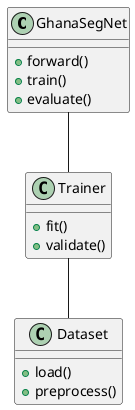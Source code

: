 @startuml
class GhanaSegNet {
  +forward()
  +train()
  +evaluate()
}
class Dataset {
  +load()
  +preprocess()
}
class Trainer {
  +fit()
  +validate()
}
GhanaSegNet -- Trainer
Trainer -- Dataset
@enduml
